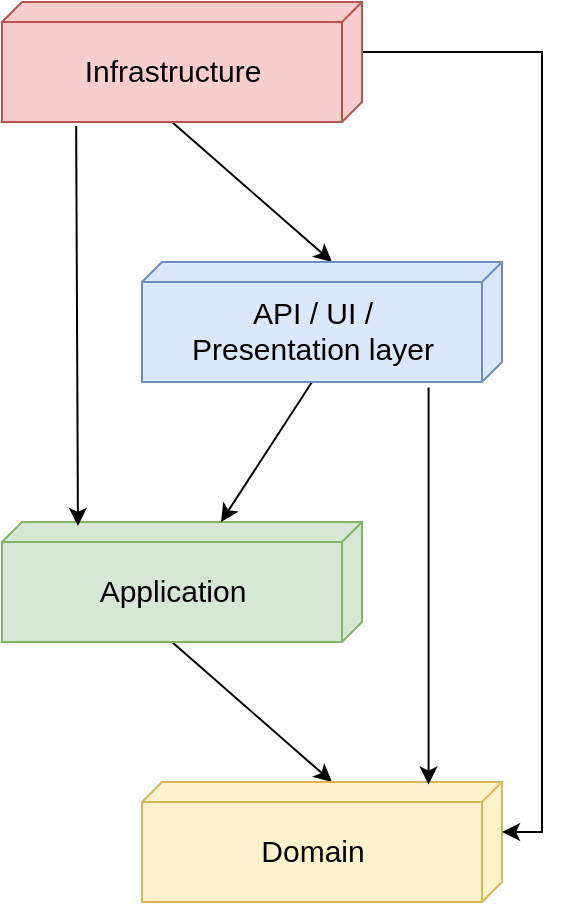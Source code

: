 <mxfile version="12.8.4"><diagram id="oqkttPWR-ghL4fRVS2mw" name="Page-1"><mxGraphModel dx="2062" dy="1112" grid="1" gridSize="10" guides="1" tooltips="1" connect="1" arrows="1" fold="1" page="1" pageScale="1" pageWidth="850" pageHeight="1100" math="0" shadow="0"><root><mxCell id="0"/><mxCell id="1" parent="0"/><mxCell id="2pReG8DEAj9Vu0QgLjFN-13" style="edgeStyle=none;rounded=0;orthogonalLoop=1;jettySize=auto;html=1;exitX=0;exitY=0;exitDx=60;exitDy=95;exitPerimeter=0;entryX=0;entryY=0;entryDx=0;entryDy=85;entryPerimeter=0;" parent="1" source="2pReG8DEAj9Vu0QgLjFN-5" target="2pReG8DEAj9Vu0QgLjFN-6" edge="1"><mxGeometry relative="1" as="geometry"/></mxCell><mxCell id="2pReG8DEAj9Vu0QgLjFN-5" value="&lt;font style=&quot;font-size: 15px&quot;&gt;Application&lt;/font&gt;" style="verticalAlign=middle;align=center;spacingTop=8;spacingLeft=2;spacingRight=12;shape=cube;size=10;direction=south;fontStyle=0;html=1;fillColor=#d5e8d4;strokeColor=#82b366;" parent="1" vertex="1"><mxGeometry x="190" y="270" width="180" height="60" as="geometry"/></mxCell><mxCell id="2pReG8DEAj9Vu0QgLjFN-6" value="&lt;font style=&quot;font-size: 15px&quot;&gt;Domain&lt;/font&gt;" style="verticalAlign=middle;align=center;spacingTop=8;spacingLeft=2;spacingRight=12;shape=cube;size=10;direction=south;fontStyle=0;html=1;fillColor=#fff2cc;strokeColor=#d6b656;" parent="1" vertex="1"><mxGeometry x="260" y="400" width="180" height="60" as="geometry"/></mxCell><mxCell id="96CXn4mJ2-Z6WQJ523h4-1" style="rounded=0;orthogonalLoop=1;jettySize=auto;html=1;exitX=1.033;exitY=0.794;exitDx=0;exitDy=0;exitPerimeter=0;entryX=0.033;entryY=0.789;entryDx=0;entryDy=0;entryPerimeter=0;" edge="1" parent="1" source="2pReG8DEAj9Vu0QgLjFN-7" target="2pReG8DEAj9Vu0QgLjFN-5"><mxGeometry relative="1" as="geometry"/></mxCell><mxCell id="96CXn4mJ2-Z6WQJ523h4-2" style="edgeStyle=none;rounded=0;orthogonalLoop=1;jettySize=auto;html=1;exitX=0;exitY=0;exitDx=60;exitDy=95;exitPerimeter=0;entryX=0;entryY=0;entryDx=0;entryDy=85;entryPerimeter=0;" edge="1" parent="1" source="2pReG8DEAj9Vu0QgLjFN-7" target="2pReG8DEAj9Vu0QgLjFN-8"><mxGeometry relative="1" as="geometry"/></mxCell><mxCell id="96CXn4mJ2-Z6WQJ523h4-3" style="edgeStyle=orthogonalEdgeStyle;rounded=0;orthogonalLoop=1;jettySize=auto;html=1;exitX=0;exitY=0;exitDx=25;exitDy=0;exitPerimeter=0;entryX=0;entryY=0;entryDx=25;entryDy=0;entryPerimeter=0;" edge="1" parent="1" source="2pReG8DEAj9Vu0QgLjFN-7" target="2pReG8DEAj9Vu0QgLjFN-6"><mxGeometry relative="1" as="geometry"/></mxCell><mxCell id="2pReG8DEAj9Vu0QgLjFN-7" value="&lt;font style=&quot;font-size: 15px&quot;&gt;Infrastructure&lt;/font&gt;" style="verticalAlign=middle;align=center;spacingTop=8;spacingLeft=2;spacingRight=12;shape=cube;size=10;direction=south;fontStyle=0;html=1;fillColor=#f8cecc;strokeColor=#b85450;" parent="1" vertex="1"><mxGeometry x="190" y="10" width="180" height="60" as="geometry"/></mxCell><mxCell id="2pReG8DEAj9Vu0QgLjFN-11" style="rounded=0;orthogonalLoop=1;jettySize=auto;html=1;exitX=0;exitY=0;exitDx=60;exitDy=95;exitPerimeter=0;" parent="1" source="2pReG8DEAj9Vu0QgLjFN-8" target="2pReG8DEAj9Vu0QgLjFN-5" edge="1"><mxGeometry relative="1" as="geometry"/></mxCell><mxCell id="2pReG8DEAj9Vu0QgLjFN-15" style="edgeStyle=none;rounded=0;orthogonalLoop=1;jettySize=auto;html=1;exitX=1.045;exitY=0.204;exitDx=0;exitDy=0;exitPerimeter=0;entryX=0.021;entryY=0.204;entryDx=0;entryDy=0;entryPerimeter=0;" parent="1" source="2pReG8DEAj9Vu0QgLjFN-8" target="2pReG8DEAj9Vu0QgLjFN-6" edge="1"><mxGeometry relative="1" as="geometry"/></mxCell><mxCell id="2pReG8DEAj9Vu0QgLjFN-8" value="&lt;font style=&quot;font-size: 15px&quot;&gt;API / UI / &lt;br&gt;Presentation layer&lt;/font&gt;" style="verticalAlign=middle;align=center;spacingTop=8;spacingLeft=2;spacingRight=12;shape=cube;size=10;direction=south;fontStyle=0;html=1;fillColor=#dae8fc;strokeColor=#6c8ebf;" parent="1" vertex="1"><mxGeometry x="260" y="140" width="180" height="60" as="geometry"/></mxCell></root></mxGraphModel></diagram></mxfile>